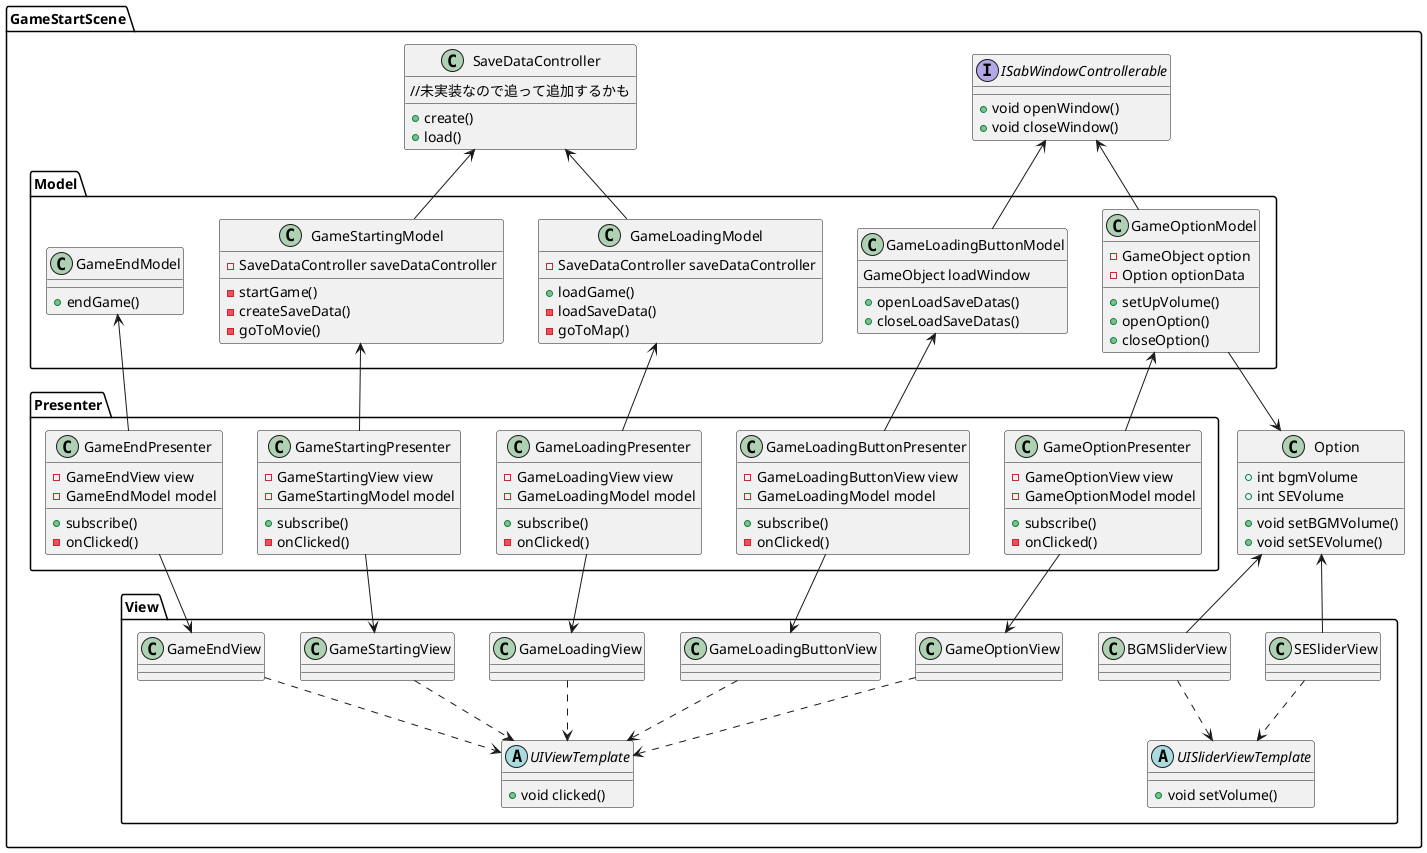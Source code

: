 @startuml StartSceneScriptArchitecture
namespace GameStartScene{
    namespace View{
        abstract class UIViewTemplate{
            +void clicked()
        }
        abstract class UISliderViewTemplate{
            +void setVolume()
        }
        class GameStartingView{
        }
        class GameLoadingButtonView{
        }
        class GameOptionView{
        }
        class GameLoadingView{
        }
        class BGMSliderView{
        }
        class SESliderView{
        }
        class GameEndView{
        }
        GameStartingView .down.> UIViewTemplate
        GameLoadingButtonView .down.> UIViewTemplate
        GameLoadingView .down.> UIViewTemplate
        GameOptionView .down.> UIViewTemplate
        GameEndView .down.> UIViewTemplate
        BGMSliderView .down.> UISliderViewTemplate
        SESliderView .down.> UISliderViewTemplate
    }
    namespace Presenter{
        class GameStartingPresenter{
            -GameStartingView view
            -GameStartingModel model
            +subscribe()
            -onClicked()
        }
        class GameLoadingButtonPresenter{
            -GameLoadingButtonView view
            -GameLoadingModel model
            +subscribe()
            -onClicked()
        }
        class GameLoadingPresenter{
            -GameLoadingView view
            -GameLoadingModel model
            +subscribe()
            -onClicked()
        }
        class GameOptionPresenter{
            -GameOptionView view
            -GameOptionModel model
            +subscribe()
            -onClicked()
        }
        class GameEndPresenter{
            -GameEndView view
            -GameEndModel model
            +subscribe()
            -onClicked()
        }
    }
    namespace Model{
        class GameStartingModel{
            -SaveDataController saveDataController
            -startGame()
            -createSaveData()
            -goToMovie()
        }
        class GameLoadingButtonModel{
            GameObject loadWindow
            +openLoadSaveDatas()
            +closeLoadSaveDatas()
        }
        class GameLoadingModel{
            -SaveDataController saveDataController
            +loadGame()
            -loadSaveData()
            -goToMap()
        }
        class GameOptionModel{
            -GameObject option
            -Option optionData
            +setUpVolume()
            +openOption()
            +closeOption()
        }
        class GameEndModel{
            +endGame()
        }
    }
    class SaveDataController{
        //未実装なので追って追加するかも
        +create()
        +load()
    }
    static class Option{
        +int bgmVolume
        +int SEVolume
        +void setBGMVolume()
        +void setSEVolume()
    }
    interface ISabWindowControllerable{
        +void openWindow()
        +void closeWindow()
    }
    GameStartingModel -up-> SaveDataController
    GameLoadingModel -up-> SaveDataController
    GameStartingPresenter -up-> GameStartingModel
    GameStartingPresenter -down-> GameStartingView
    GameLoadingButtonPresenter -up-> GameLoadingButtonModel
    GameLoadingButtonPresenter -down-> GameLoadingButtonView
    GameLoadingPresenter -up-> GameLoadingModel
    GameLoadingPresenter -down-> GameLoadingView
    GameOptionPresenter -up-> GameOptionModel
    GameOptionPresenter -down-> GameOptionView
    GameEndPresenter -up-> GameEndModel
    GameEndPresenter -down-> GameEndView
    SESliderView -up-> Option
    BGMSliderView -up-> Option
    GameOptionModel -up-> ISabWindowControllerable
    GameLoadingButtonModel -up-> ISabWindowControllerable
    GameOptionModel -down-> Option
}


@enduml
